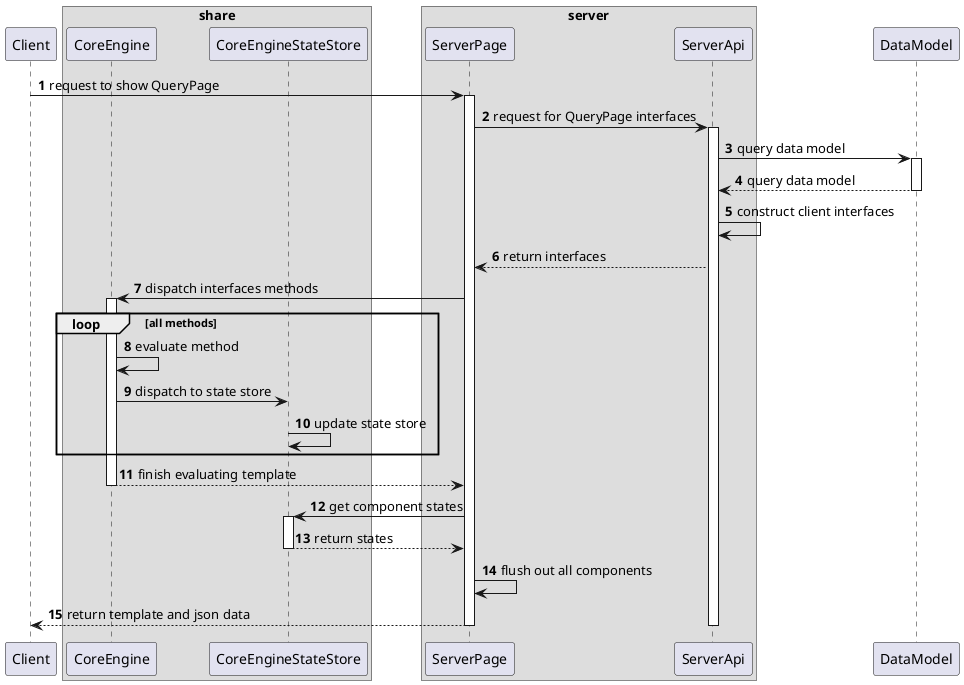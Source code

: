 @startuml
'https://plantuml.com/sequence-diagram

autonumber

participant Client as A

box share
    participant CoreEngine as C
    participant CoreEngineStateStore as D
end box

box server
    participant ServerPage as E
    participant ServerApi as F
end box

participant DataModel as G

A -> E: request to show QueryPage

activate E
    E -> F: request for QueryPage interfaces

    activate F
        F -> G: query data model

        activate G
            G --> F: query data model
        deactivate G

        F -> F: construct client interfaces
        F --> E: return interfaces

        E -> C: dispatch interfaces methods
        activate C
            loop all methods
                C -> C: evaluate method
                C -> D: dispatch to state store

                D -> D: update state store
            end
            C --> E: finish evaluating template
        deactivate C

        E -> D: get component states

        activate D
            D --> E: return states
        deactivate D

        E -> E: flush out all components

        E --> A: return template and json data
    deactivate F

deactivate E

@enduml
